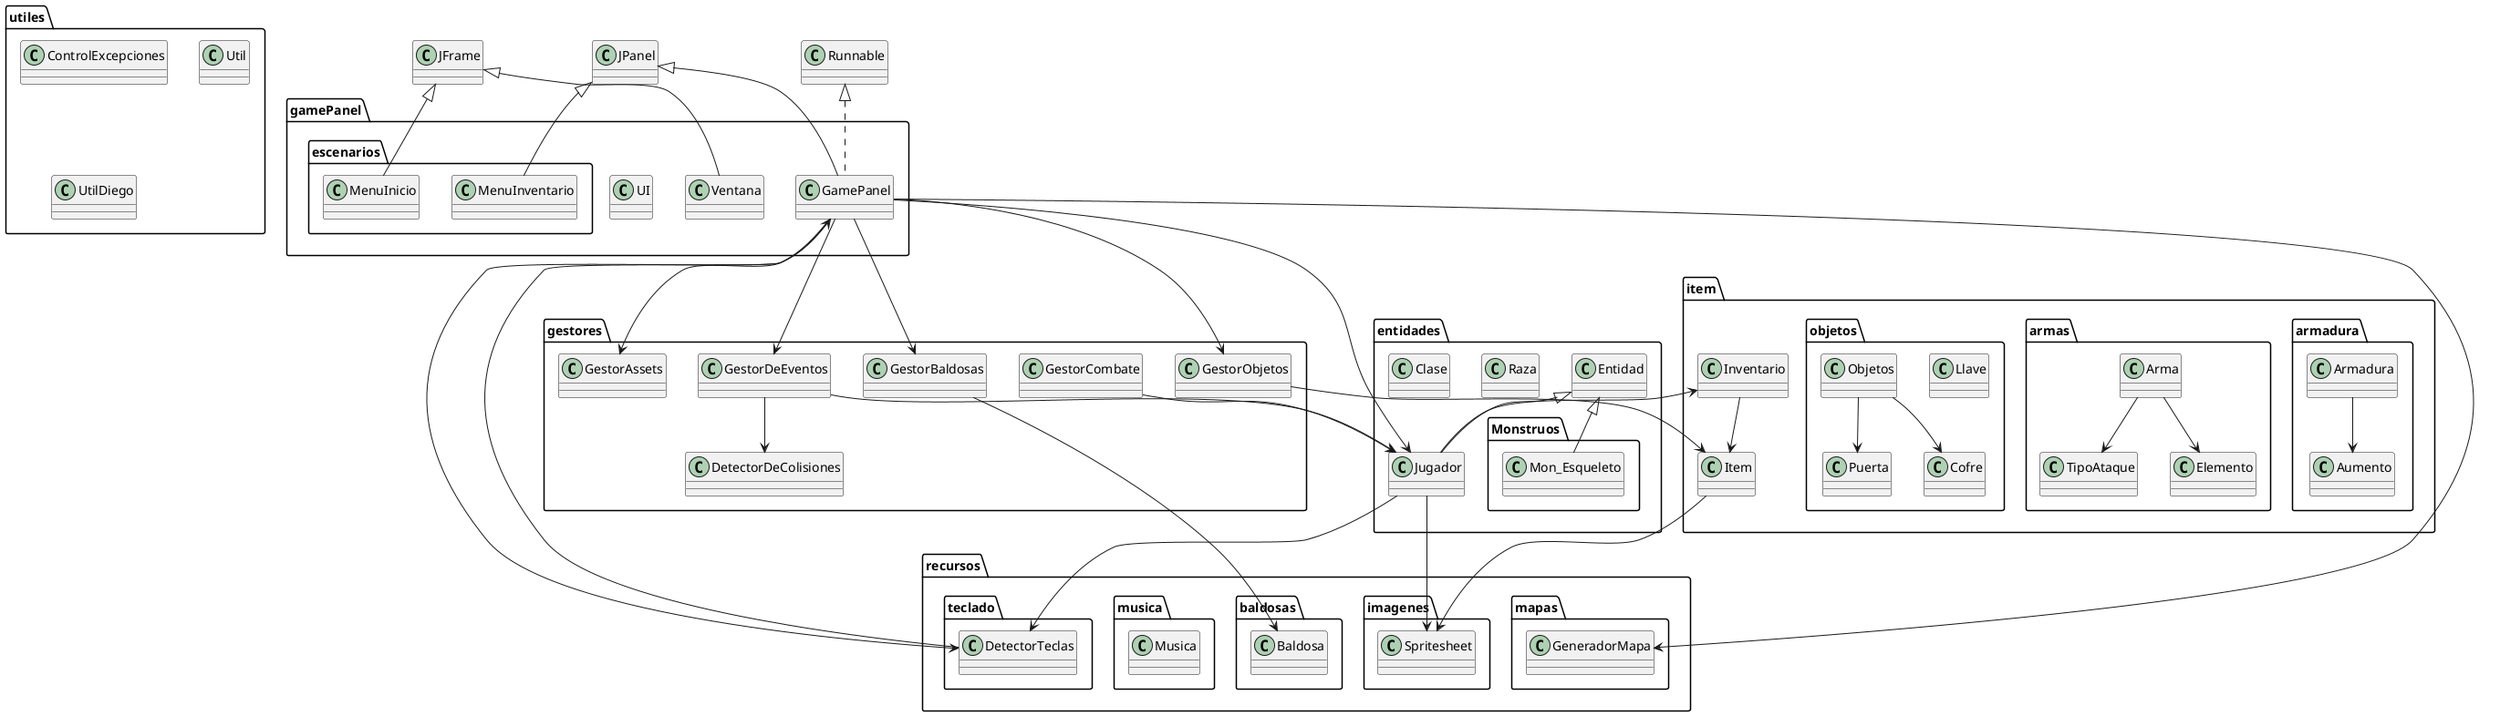 @startuml
skinparam classAttributeIconSize 0

package "entidades" {
  class Entidad
  class Jugador
  class Raza
  class Clase
}

package "entidades.Monstruos" {
  class Mon_Esqueleto
}

package "gamePanel" {
  class GamePanel
  class UI
  class Ventana
}

package "gamePanel.escenarios" {
  class MenuInicio
  class MenuInventario
}

package "gestores" {
  class DetectorDeColisiones
  class GestorAssets
  class GestorBaldosas
  class GestorCombate
  class GestorDeEventos
  class GestorObjetos
}

package "item" {
  class Inventario
  class Item
}

package "item.armadura" {
  class Armadura
  class Aumento
}

package "item.armas" {
  class Arma
  class Elemento
  class TipoAtaque
}

package "item.objetos" {
  class Cofre
  class Llave
  class Objetos
  class Puerta
}

package "recursos.baldosas" {
  class Baldosa
}

package "recursos.imagenes" {
  class Spritesheet
}

package "recursos.mapas" {
  class GeneradorMapa
}

package "recursos.musica" {
  class Musica
}

package "recursos.teclado" {
  class DetectorTeclas
}

package "utiles" {
  class ControlExcepciones
  class Util
  class UtilDiego
}


Entidad <|-- Jugador
Entidad <|-- Mon_Esqueleto
JPanel <|-- GamePanel
JFrame <|-- Ventana
JFrame <|-- MenuInicio
JPanel <|-- MenuInventario
Runnable <|.. GamePanel


Jugador --> Inventario
Jugador --> DetectorTeclas
Jugador --> Spritesheet
GamePanel --> Jugador
GamePanel --> DetectorTeclas
GamePanel --> GestorDeEventos
GamePanel --> GestorBaldosas
GamePanel --> GestorObjetos
GamePanel --> GestorAssets
GamePanel --> GeneradorMapa
GestorCombate --> Jugador
GestorDeEventos --> Jugador
GestorDeEventos --> DetectorDeColisiones
GestorObjetos --> Item
GestorBaldosas --> Baldosa
Inventario --> Item
Armadura --> Aumento
Arma --> Elemento
Arma --> TipoAtaque
Objetos --> Cofre
Objetos --> Puerta
Item --> Spritesheet
DetectorTeclas --> GamePanel

@enduml
